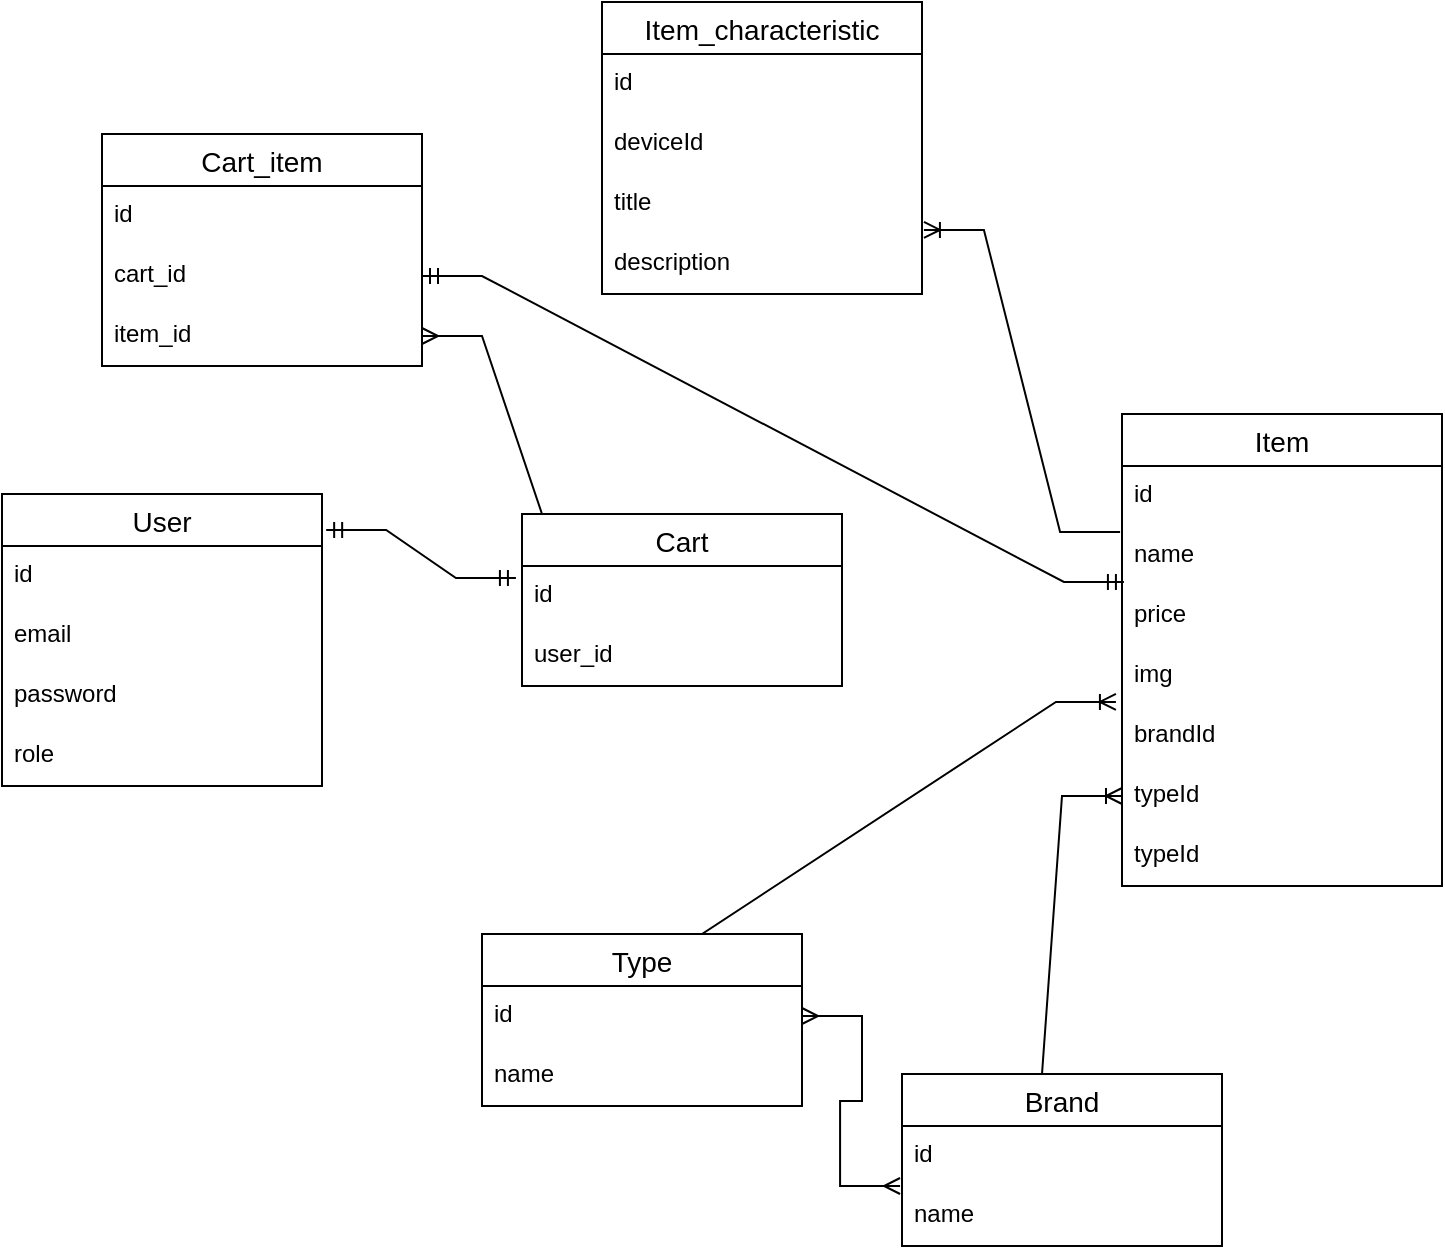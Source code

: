 <mxfile version="20.7.4" type="github"><diagram id="sLVeHADqjI16XZsSXpmq" name="Страница 1"><mxGraphModel dx="954" dy="647" grid="1" gridSize="10" guides="1" tooltips="1" connect="1" arrows="1" fold="1" page="1" pageScale="1" pageWidth="827" pageHeight="1169" math="0" shadow="0"><root><mxCell id="0"/><mxCell id="1" parent="0"/><mxCell id="KRyXwPBbYS5DrZQAceV4-1" value="User" style="swimlane;fontStyle=0;childLayout=stackLayout;horizontal=1;startSize=26;horizontalStack=0;resizeParent=1;resizeParentMax=0;resizeLast=0;collapsible=1;marginBottom=0;align=center;fontSize=14;" parent="1" vertex="1"><mxGeometry x="40" y="270" width="160" height="146" as="geometry"/></mxCell><mxCell id="KRyXwPBbYS5DrZQAceV4-2" value="id" style="text;strokeColor=none;fillColor=none;spacingLeft=4;spacingRight=4;overflow=hidden;rotatable=0;points=[[0,0.5],[1,0.5]];portConstraint=eastwest;fontSize=12;" parent="KRyXwPBbYS5DrZQAceV4-1" vertex="1"><mxGeometry y="26" width="160" height="30" as="geometry"/></mxCell><mxCell id="KRyXwPBbYS5DrZQAceV4-3" value="email" style="text;strokeColor=none;fillColor=none;spacingLeft=4;spacingRight=4;overflow=hidden;rotatable=0;points=[[0,0.5],[1,0.5]];portConstraint=eastwest;fontSize=12;" parent="KRyXwPBbYS5DrZQAceV4-1" vertex="1"><mxGeometry y="56" width="160" height="30" as="geometry"/></mxCell><mxCell id="KRyXwPBbYS5DrZQAceV4-5" value="password" style="text;strokeColor=none;fillColor=none;spacingLeft=4;spacingRight=4;overflow=hidden;rotatable=0;points=[[0,0.5],[1,0.5]];portConstraint=eastwest;fontSize=12;" parent="KRyXwPBbYS5DrZQAceV4-1" vertex="1"><mxGeometry y="86" width="160" height="30" as="geometry"/></mxCell><mxCell id="KRyXwPBbYS5DrZQAceV4-4" value="role" style="text;strokeColor=none;fillColor=none;spacingLeft=4;spacingRight=4;overflow=hidden;rotatable=0;points=[[0,0.5],[1,0.5]];portConstraint=eastwest;fontSize=12;" parent="KRyXwPBbYS5DrZQAceV4-1" vertex="1"><mxGeometry y="116" width="160" height="30" as="geometry"/></mxCell><mxCell id="KRyXwPBbYS5DrZQAceV4-6" value="Cart" style="swimlane;fontStyle=0;childLayout=stackLayout;horizontal=1;startSize=26;horizontalStack=0;resizeParent=1;resizeParentMax=0;resizeLast=0;collapsible=1;marginBottom=0;align=center;fontSize=14;" parent="1" vertex="1"><mxGeometry x="300" y="280" width="160" height="86" as="geometry"/></mxCell><mxCell id="KRyXwPBbYS5DrZQAceV4-7" value="id" style="text;strokeColor=none;fillColor=none;spacingLeft=4;spacingRight=4;overflow=hidden;rotatable=0;points=[[0,0.5],[1,0.5]];portConstraint=eastwest;fontSize=12;" parent="KRyXwPBbYS5DrZQAceV4-6" vertex="1"><mxGeometry y="26" width="160" height="30" as="geometry"/></mxCell><mxCell id="KRyXwPBbYS5DrZQAceV4-8" value="user_id" style="text;strokeColor=none;fillColor=none;spacingLeft=4;spacingRight=4;overflow=hidden;rotatable=0;points=[[0,0.5],[1,0.5]];portConstraint=eastwest;fontSize=12;" parent="KRyXwPBbYS5DrZQAceV4-6" vertex="1"><mxGeometry y="56" width="160" height="30" as="geometry"/></mxCell><mxCell id="KRyXwPBbYS5DrZQAceV4-11" value="" style="edgeStyle=entityRelationEdgeStyle;fontSize=12;html=1;endArrow=ERmandOne;startArrow=ERmandOne;rounded=0;entryX=-0.019;entryY=0.2;entryDx=0;entryDy=0;exitX=1.013;exitY=0.123;exitDx=0;exitDy=0;exitPerimeter=0;entryPerimeter=0;" parent="1" source="KRyXwPBbYS5DrZQAceV4-1" target="KRyXwPBbYS5DrZQAceV4-7" edge="1"><mxGeometry width="100" height="100" relative="1" as="geometry"><mxPoint x="360" y="390" as="sourcePoint"/><mxPoint x="460" y="290" as="targetPoint"/></mxGeometry></mxCell><mxCell id="KRyXwPBbYS5DrZQAceV4-12" value="Item" style="swimlane;fontStyle=0;childLayout=stackLayout;horizontal=1;startSize=26;horizontalStack=0;resizeParent=1;resizeParentMax=0;resizeLast=0;collapsible=1;marginBottom=0;align=center;fontSize=14;" parent="1" vertex="1"><mxGeometry x="600" y="230" width="160" height="236" as="geometry"/></mxCell><mxCell id="KRyXwPBbYS5DrZQAceV4-13" value="id" style="text;strokeColor=none;fillColor=none;spacingLeft=4;spacingRight=4;overflow=hidden;rotatable=0;points=[[0,0.5],[1,0.5]];portConstraint=eastwest;fontSize=12;" parent="KRyXwPBbYS5DrZQAceV4-12" vertex="1"><mxGeometry y="26" width="160" height="30" as="geometry"/></mxCell><mxCell id="KRyXwPBbYS5DrZQAceV4-14" value="name" style="text;strokeColor=none;fillColor=none;spacingLeft=4;spacingRight=4;overflow=hidden;rotatable=0;points=[[0,0.5],[1,0.5]];portConstraint=eastwest;fontSize=12;" parent="KRyXwPBbYS5DrZQAceV4-12" vertex="1"><mxGeometry y="56" width="160" height="30" as="geometry"/></mxCell><mxCell id="KRyXwPBbYS5DrZQAceV4-15" value="price" style="text;strokeColor=none;fillColor=none;spacingLeft=4;spacingRight=4;overflow=hidden;rotatable=0;points=[[0,0.5],[1,0.5]];portConstraint=eastwest;fontSize=12;" parent="KRyXwPBbYS5DrZQAceV4-12" vertex="1"><mxGeometry y="86" width="160" height="30" as="geometry"/></mxCell><mxCell id="KRyXwPBbYS5DrZQAceV4-17" value="img&#10;" style="text;strokeColor=none;fillColor=none;spacingLeft=4;spacingRight=4;overflow=hidden;rotatable=0;points=[[0,0.5],[1,0.5]];portConstraint=eastwest;fontSize=12;" parent="KRyXwPBbYS5DrZQAceV4-12" vertex="1"><mxGeometry y="116" width="160" height="30" as="geometry"/></mxCell><mxCell id="KRyXwPBbYS5DrZQAceV4-16" value="brandId" style="text;strokeColor=none;fillColor=none;spacingLeft=4;spacingRight=4;overflow=hidden;rotatable=0;points=[[0,0.5],[1,0.5]];portConstraint=eastwest;fontSize=12;" parent="KRyXwPBbYS5DrZQAceV4-12" vertex="1"><mxGeometry y="146" width="160" height="30" as="geometry"/></mxCell><mxCell id="KRyXwPBbYS5DrZQAceV4-18" value="typeId" style="text;strokeColor=none;fillColor=none;spacingLeft=4;spacingRight=4;overflow=hidden;rotatable=0;points=[[0,0.5],[1,0.5]];portConstraint=eastwest;fontSize=12;" parent="KRyXwPBbYS5DrZQAceV4-12" vertex="1"><mxGeometry y="176" width="160" height="30" as="geometry"/></mxCell><mxCell id="KRyXwPBbYS5DrZQAceV4-43" value="typeId" style="text;strokeColor=none;fillColor=none;spacingLeft=4;spacingRight=4;overflow=hidden;rotatable=0;points=[[0,0.5],[1,0.5]];portConstraint=eastwest;fontSize=12;" parent="KRyXwPBbYS5DrZQAceV4-12" vertex="1"><mxGeometry y="206" width="160" height="30" as="geometry"/></mxCell><mxCell id="KRyXwPBbYS5DrZQAceV4-19" value="Type" style="swimlane;fontStyle=0;childLayout=stackLayout;horizontal=1;startSize=26;horizontalStack=0;resizeParent=1;resizeParentMax=0;resizeLast=0;collapsible=1;marginBottom=0;align=center;fontSize=14;" parent="1" vertex="1"><mxGeometry x="280" y="490" width="160" height="86" as="geometry"/></mxCell><mxCell id="KRyXwPBbYS5DrZQAceV4-20" value="id" style="text;strokeColor=none;fillColor=none;spacingLeft=4;spacingRight=4;overflow=hidden;rotatable=0;points=[[0,0.5],[1,0.5]];portConstraint=eastwest;fontSize=12;" parent="KRyXwPBbYS5DrZQAceV4-19" vertex="1"><mxGeometry y="26" width="160" height="30" as="geometry"/></mxCell><mxCell id="KRyXwPBbYS5DrZQAceV4-21" value="name" style="text;strokeColor=none;fillColor=none;spacingLeft=4;spacingRight=4;overflow=hidden;rotatable=0;points=[[0,0.5],[1,0.5]];portConstraint=eastwest;fontSize=12;" parent="KRyXwPBbYS5DrZQAceV4-19" vertex="1"><mxGeometry y="56" width="160" height="30" as="geometry"/></mxCell><mxCell id="KRyXwPBbYS5DrZQAceV4-22" value="Brand" style="swimlane;fontStyle=0;childLayout=stackLayout;horizontal=1;startSize=26;horizontalStack=0;resizeParent=1;resizeParentMax=0;resizeLast=0;collapsible=1;marginBottom=0;align=center;fontSize=14;" parent="1" vertex="1"><mxGeometry x="490" y="560" width="160" height="86" as="geometry"/></mxCell><mxCell id="KRyXwPBbYS5DrZQAceV4-23" value="id" style="text;strokeColor=none;fillColor=none;spacingLeft=4;spacingRight=4;overflow=hidden;rotatable=0;points=[[0,0.5],[1,0.5]];portConstraint=eastwest;fontSize=12;" parent="KRyXwPBbYS5DrZQAceV4-22" vertex="1"><mxGeometry y="26" width="160" height="30" as="geometry"/></mxCell><mxCell id="KRyXwPBbYS5DrZQAceV4-24" value="name" style="text;strokeColor=none;fillColor=none;spacingLeft=4;spacingRight=4;overflow=hidden;rotatable=0;points=[[0,0.5],[1,0.5]];portConstraint=eastwest;fontSize=12;" parent="KRyXwPBbYS5DrZQAceV4-22" vertex="1"><mxGeometry y="56" width="160" height="30" as="geometry"/></mxCell><mxCell id="KRyXwPBbYS5DrZQAceV4-25" value="" style="edgeStyle=entityRelationEdgeStyle;fontSize=12;html=1;endArrow=ERoneToMany;rounded=0;exitX=0.5;exitY=0;exitDx=0;exitDy=0;entryX=-0.019;entryY=-0.067;entryDx=0;entryDy=0;entryPerimeter=0;" parent="1" source="KRyXwPBbYS5DrZQAceV4-19" target="KRyXwPBbYS5DrZQAceV4-16" edge="1"><mxGeometry width="100" height="100" relative="1" as="geometry"><mxPoint x="360" y="480" as="sourcePoint"/><mxPoint x="460" y="380" as="targetPoint"/></mxGeometry></mxCell><mxCell id="KRyXwPBbYS5DrZQAceV4-26" value="" style="edgeStyle=entityRelationEdgeStyle;fontSize=12;html=1;endArrow=ERoneToMany;rounded=0;exitX=0.25;exitY=0;exitDx=0;exitDy=0;entryX=0;entryY=0.5;entryDx=0;entryDy=0;" parent="1" source="KRyXwPBbYS5DrZQAceV4-22" target="KRyXwPBbYS5DrZQAceV4-18" edge="1"><mxGeometry width="100" height="100" relative="1" as="geometry"><mxPoint x="370" y="500" as="sourcePoint"/><mxPoint x="570" y="450" as="targetPoint"/></mxGeometry></mxCell><mxCell id="KRyXwPBbYS5DrZQAceV4-28" value="" style="edgeStyle=entityRelationEdgeStyle;fontSize=12;html=1;endArrow=ERmany;startArrow=ERmany;rounded=0;entryX=-0.006;entryY=0;entryDx=0;entryDy=0;entryPerimeter=0;exitX=1;exitY=0.5;exitDx=0;exitDy=0;" parent="1" source="KRyXwPBbYS5DrZQAceV4-20" target="KRyXwPBbYS5DrZQAceV4-24" edge="1"><mxGeometry width="100" height="100" relative="1" as="geometry"><mxPoint x="360" y="390" as="sourcePoint"/><mxPoint x="460" y="290" as="targetPoint"/></mxGeometry></mxCell><mxCell id="KRyXwPBbYS5DrZQAceV4-29" value="Item_characteristic" style="swimlane;fontStyle=0;childLayout=stackLayout;horizontal=1;startSize=26;horizontalStack=0;resizeParent=1;resizeParentMax=0;resizeLast=0;collapsible=1;marginBottom=0;align=center;fontSize=14;" parent="1" vertex="1"><mxGeometry x="340" y="24" width="160" height="146" as="geometry"/></mxCell><mxCell id="KRyXwPBbYS5DrZQAceV4-30" value="id" style="text;strokeColor=none;fillColor=none;spacingLeft=4;spacingRight=4;overflow=hidden;rotatable=0;points=[[0,0.5],[1,0.5]];portConstraint=eastwest;fontSize=12;" parent="KRyXwPBbYS5DrZQAceV4-29" vertex="1"><mxGeometry y="26" width="160" height="30" as="geometry"/></mxCell><mxCell id="KRyXwPBbYS5DrZQAceV4-31" value="deviceId" style="text;strokeColor=none;fillColor=none;spacingLeft=4;spacingRight=4;overflow=hidden;rotatable=0;points=[[0,0.5],[1,0.5]];portConstraint=eastwest;fontSize=12;" parent="KRyXwPBbYS5DrZQAceV4-29" vertex="1"><mxGeometry y="56" width="160" height="30" as="geometry"/></mxCell><mxCell id="KRyXwPBbYS5DrZQAceV4-32" value="title" style="text;strokeColor=none;fillColor=none;spacingLeft=4;spacingRight=4;overflow=hidden;rotatable=0;points=[[0,0.5],[1,0.5]];portConstraint=eastwest;fontSize=12;" parent="KRyXwPBbYS5DrZQAceV4-29" vertex="1"><mxGeometry y="86" width="160" height="30" as="geometry"/></mxCell><mxCell id="KRyXwPBbYS5DrZQAceV4-33" value="description" style="text;strokeColor=none;fillColor=none;spacingLeft=4;spacingRight=4;overflow=hidden;rotatable=0;points=[[0,0.5],[1,0.5]];portConstraint=eastwest;fontSize=12;" parent="KRyXwPBbYS5DrZQAceV4-29" vertex="1"><mxGeometry y="116" width="160" height="30" as="geometry"/></mxCell><mxCell id="KRyXwPBbYS5DrZQAceV4-36" value="" style="edgeStyle=entityRelationEdgeStyle;fontSize=12;html=1;endArrow=ERoneToMany;rounded=0;exitX=-0.006;exitY=0.1;exitDx=0;exitDy=0;exitPerimeter=0;entryX=1.006;entryY=-0.067;entryDx=0;entryDy=0;entryPerimeter=0;" parent="1" source="KRyXwPBbYS5DrZQAceV4-14" target="KRyXwPBbYS5DrZQAceV4-33" edge="1"><mxGeometry width="100" height="100" relative="1" as="geometry"><mxPoint x="360" y="390" as="sourcePoint"/><mxPoint x="580" y="210" as="targetPoint"/></mxGeometry></mxCell><mxCell id="KRyXwPBbYS5DrZQAceV4-37" value="Cart_item" style="swimlane;fontStyle=0;childLayout=stackLayout;horizontal=1;startSize=26;horizontalStack=0;resizeParent=1;resizeParentMax=0;resizeLast=0;collapsible=1;marginBottom=0;align=center;fontSize=14;" parent="1" vertex="1"><mxGeometry x="90" y="90" width="160" height="116" as="geometry"/></mxCell><mxCell id="KRyXwPBbYS5DrZQAceV4-38" value="id" style="text;strokeColor=none;fillColor=none;spacingLeft=4;spacingRight=4;overflow=hidden;rotatable=0;points=[[0,0.5],[1,0.5]];portConstraint=eastwest;fontSize=12;" parent="KRyXwPBbYS5DrZQAceV4-37" vertex="1"><mxGeometry y="26" width="160" height="30" as="geometry"/></mxCell><mxCell id="KRyXwPBbYS5DrZQAceV4-39" value="cart_id" style="text;strokeColor=none;fillColor=none;spacingLeft=4;spacingRight=4;overflow=hidden;rotatable=0;points=[[0,0.5],[1,0.5]];portConstraint=eastwest;fontSize=12;" parent="KRyXwPBbYS5DrZQAceV4-37" vertex="1"><mxGeometry y="56" width="160" height="30" as="geometry"/></mxCell><mxCell id="KRyXwPBbYS5DrZQAceV4-40" value="item_id" style="text;strokeColor=none;fillColor=none;spacingLeft=4;spacingRight=4;overflow=hidden;rotatable=0;points=[[0,0.5],[1,0.5]];portConstraint=eastwest;fontSize=12;" parent="KRyXwPBbYS5DrZQAceV4-37" vertex="1"><mxGeometry y="86" width="160" height="30" as="geometry"/></mxCell><mxCell id="KRyXwPBbYS5DrZQAceV4-41" value="" style="edgeStyle=entityRelationEdgeStyle;fontSize=12;html=1;endArrow=ERmany;rounded=0;entryX=1;entryY=0.5;entryDx=0;entryDy=0;exitX=0.25;exitY=0;exitDx=0;exitDy=0;" parent="1" source="KRyXwPBbYS5DrZQAceV4-6" target="KRyXwPBbYS5DrZQAceV4-40" edge="1"><mxGeometry width="100" height="100" relative="1" as="geometry"><mxPoint x="360" y="310" as="sourcePoint"/><mxPoint x="460" y="210" as="targetPoint"/></mxGeometry></mxCell><mxCell id="KRyXwPBbYS5DrZQAceV4-42" value="" style="edgeStyle=entityRelationEdgeStyle;fontSize=12;html=1;endArrow=ERmandOne;startArrow=ERmandOne;rounded=0;exitX=1;exitY=0.5;exitDx=0;exitDy=0;entryX=0.006;entryY=0.933;entryDx=0;entryDy=0;entryPerimeter=0;" parent="1" source="KRyXwPBbYS5DrZQAceV4-39" target="KRyXwPBbYS5DrZQAceV4-14" edge="1"><mxGeometry width="100" height="100" relative="1" as="geometry"><mxPoint x="360" y="310" as="sourcePoint"/><mxPoint x="460" y="210" as="targetPoint"/></mxGeometry></mxCell></root></mxGraphModel></diagram></mxfile>